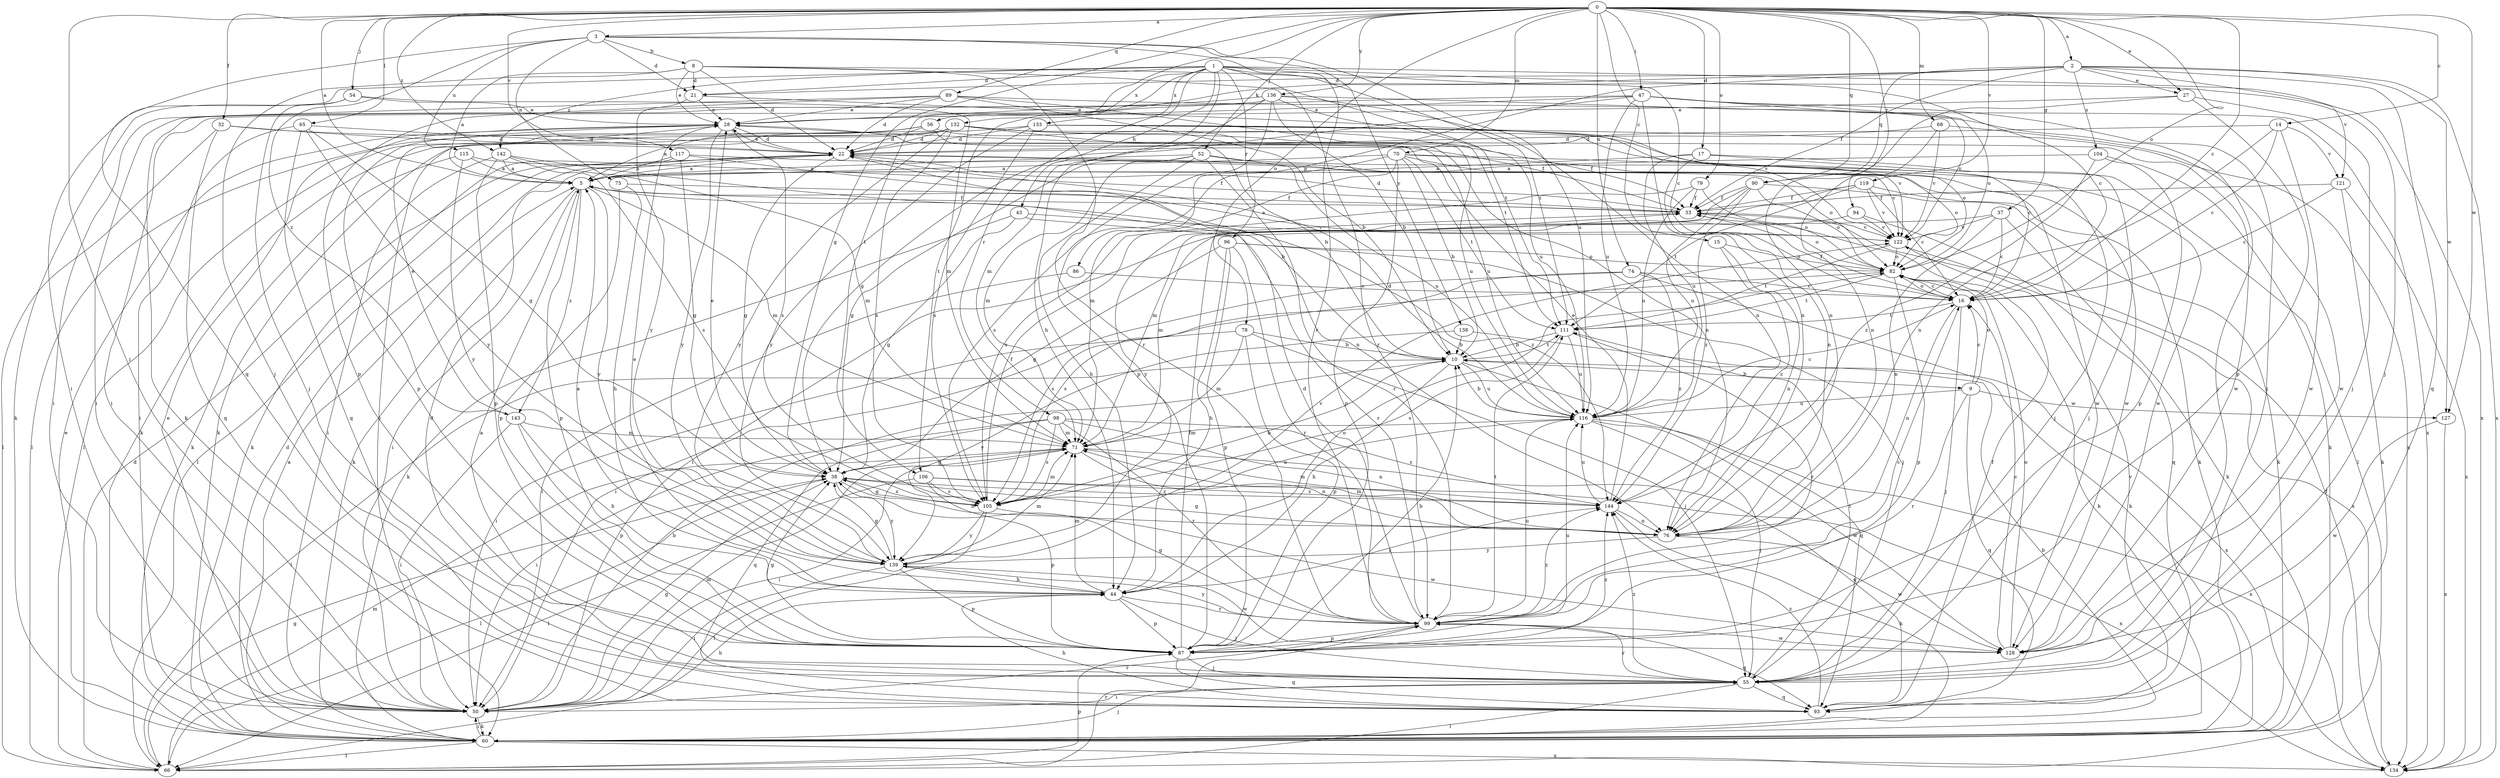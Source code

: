strict digraph  {
0;
1;
2;
3;
5;
8;
9;
10;
14;
15;
16;
17;
21;
22;
27;
28;
32;
33;
37;
38;
43;
44;
47;
50;
52;
54;
55;
56;
60;
65;
66;
68;
70;
71;
74;
75;
76;
78;
79;
82;
86;
87;
89;
90;
93;
94;
96;
98;
99;
104;
105;
106;
111;
115;
116;
117;
119;
121;
122;
127;
128;
132;
133;
134;
136;
138;
139;
142;
143;
144;
0 -> 2  [label=a];
0 -> 3  [label=a];
0 -> 5  [label=a];
0 -> 14  [label=c];
0 -> 15  [label=c];
0 -> 16  [label=c];
0 -> 17  [label=d];
0 -> 27  [label=e];
0 -> 32  [label=f];
0 -> 37  [label=g];
0 -> 38  [label=g];
0 -> 47  [label=i];
0 -> 50  [label=i];
0 -> 52  [label=j];
0 -> 54  [label=j];
0 -> 65  [label=l];
0 -> 68  [label=m];
0 -> 70  [label=m];
0 -> 74  [label=n];
0 -> 78  [label=o];
0 -> 79  [label=o];
0 -> 82  [label=o];
0 -> 89  [label=q];
0 -> 90  [label=q];
0 -> 94  [label=r];
0 -> 106  [label=t];
0 -> 117  [label=v];
0 -> 119  [label=v];
0 -> 127  [label=w];
0 -> 136  [label=y];
0 -> 142  [label=z];
1 -> 16  [label=c];
1 -> 21  [label=d];
1 -> 43  [label=h];
1 -> 44  [label=h];
1 -> 50  [label=i];
1 -> 55  [label=j];
1 -> 96  [label=r];
1 -> 98  [label=r];
1 -> 99  [label=r];
1 -> 106  [label=t];
1 -> 111  [label=t];
1 -> 132  [label=x];
1 -> 133  [label=x];
1 -> 134  [label=x];
1 -> 142  [label=z];
2 -> 21  [label=d];
2 -> 27  [label=e];
2 -> 33  [label=f];
2 -> 56  [label=k];
2 -> 86  [label=p];
2 -> 90  [label=q];
2 -> 93  [label=q];
2 -> 104  [label=s];
2 -> 121  [label=v];
2 -> 127  [label=w];
2 -> 134  [label=x];
3 -> 8  [label=b];
3 -> 21  [label=d];
3 -> 75  [label=n];
3 -> 93  [label=q];
3 -> 99  [label=r];
3 -> 115  [label=u];
3 -> 116  [label=u];
3 -> 138  [label=y];
3 -> 143  [label=z];
5 -> 33  [label=f];
5 -> 50  [label=i];
5 -> 60  [label=k];
5 -> 71  [label=m];
5 -> 87  [label=p];
5 -> 139  [label=y];
5 -> 143  [label=z];
5 -> 144  [label=z];
8 -> 5  [label=a];
8 -> 16  [label=c];
8 -> 21  [label=d];
8 -> 22  [label=d];
8 -> 28  [label=e];
8 -> 55  [label=j];
8 -> 99  [label=r];
8 -> 111  [label=t];
9 -> 16  [label=c];
9 -> 82  [label=o];
9 -> 93  [label=q];
9 -> 99  [label=r];
9 -> 116  [label=u];
9 -> 127  [label=w];
10 -> 9  [label=b];
10 -> 44  [label=h];
10 -> 66  [label=l];
10 -> 93  [label=q];
10 -> 111  [label=t];
10 -> 116  [label=u];
14 -> 16  [label=c];
14 -> 22  [label=d];
14 -> 76  [label=n];
14 -> 121  [label=v];
14 -> 128  [label=w];
15 -> 76  [label=n];
15 -> 82  [label=o];
15 -> 144  [label=z];
16 -> 33  [label=f];
16 -> 55  [label=j];
16 -> 76  [label=n];
16 -> 82  [label=o];
16 -> 111  [label=t];
17 -> 5  [label=a];
17 -> 55  [label=j];
17 -> 66  [label=l];
17 -> 76  [label=n];
17 -> 116  [label=u];
21 -> 28  [label=e];
21 -> 122  [label=v];
21 -> 139  [label=y];
22 -> 5  [label=a];
22 -> 28  [label=e];
22 -> 38  [label=g];
22 -> 66  [label=l];
22 -> 82  [label=o];
22 -> 128  [label=w];
27 -> 28  [label=e];
27 -> 55  [label=j];
27 -> 76  [label=n];
27 -> 87  [label=p];
28 -> 22  [label=d];
28 -> 87  [label=p];
28 -> 105  [label=s];
28 -> 128  [label=w];
28 -> 139  [label=y];
32 -> 22  [label=d];
32 -> 33  [label=f];
32 -> 66  [label=l];
32 -> 93  [label=q];
33 -> 22  [label=d];
33 -> 82  [label=o];
33 -> 122  [label=v];
37 -> 16  [label=c];
37 -> 50  [label=i];
37 -> 60  [label=k];
37 -> 76  [label=n];
37 -> 122  [label=v];
38 -> 28  [label=e];
38 -> 66  [label=l];
38 -> 76  [label=n];
38 -> 105  [label=s];
38 -> 139  [label=y];
38 -> 144  [label=z];
43 -> 38  [label=g];
43 -> 60  [label=k];
43 -> 99  [label=r];
43 -> 122  [label=v];
44 -> 5  [label=a];
44 -> 28  [label=e];
44 -> 55  [label=j];
44 -> 71  [label=m];
44 -> 82  [label=o];
44 -> 87  [label=p];
44 -> 99  [label=r];
44 -> 144  [label=z];
47 -> 28  [label=e];
47 -> 38  [label=g];
47 -> 50  [label=i];
47 -> 55  [label=j];
47 -> 76  [label=n];
47 -> 82  [label=o];
47 -> 116  [label=u];
47 -> 122  [label=v];
50 -> 10  [label=b];
50 -> 28  [label=e];
50 -> 38  [label=g];
50 -> 44  [label=h];
50 -> 60  [label=k];
50 -> 71  [label=m];
50 -> 99  [label=r];
52 -> 5  [label=a];
52 -> 38  [label=g];
52 -> 44  [label=h];
52 -> 71  [label=m];
52 -> 99  [label=r];
52 -> 116  [label=u];
52 -> 128  [label=w];
54 -> 28  [label=e];
54 -> 55  [label=j];
54 -> 60  [label=k];
54 -> 71  [label=m];
55 -> 5  [label=a];
55 -> 22  [label=d];
55 -> 50  [label=i];
55 -> 66  [label=l];
55 -> 93  [label=q];
55 -> 99  [label=r];
55 -> 111  [label=t];
55 -> 144  [label=z];
56 -> 5  [label=a];
56 -> 22  [label=d];
56 -> 66  [label=l];
56 -> 76  [label=n];
56 -> 116  [label=u];
60 -> 5  [label=a];
60 -> 10  [label=b];
60 -> 22  [label=d];
60 -> 28  [label=e];
60 -> 50  [label=i];
60 -> 55  [label=j];
60 -> 66  [label=l];
60 -> 134  [label=x];
65 -> 22  [label=d];
65 -> 38  [label=g];
65 -> 50  [label=i];
65 -> 93  [label=q];
65 -> 139  [label=y];
66 -> 22  [label=d];
66 -> 38  [label=g];
66 -> 71  [label=m];
66 -> 87  [label=p];
66 -> 99  [label=r];
68 -> 22  [label=d];
68 -> 76  [label=n];
68 -> 122  [label=v];
68 -> 128  [label=w];
70 -> 5  [label=a];
70 -> 10  [label=b];
70 -> 55  [label=j];
70 -> 71  [label=m];
70 -> 82  [label=o];
70 -> 87  [label=p];
70 -> 105  [label=s];
70 -> 111  [label=t];
70 -> 122  [label=v];
71 -> 38  [label=g];
71 -> 50  [label=i];
71 -> 76  [label=n];
71 -> 93  [label=q];
74 -> 16  [label=c];
74 -> 50  [label=i];
74 -> 60  [label=k];
74 -> 105  [label=s];
74 -> 144  [label=z];
75 -> 33  [label=f];
75 -> 44  [label=h];
75 -> 87  [label=p];
76 -> 38  [label=g];
76 -> 71  [label=m];
76 -> 128  [label=w];
76 -> 139  [label=y];
78 -> 10  [label=b];
78 -> 50  [label=i];
78 -> 55  [label=j];
78 -> 71  [label=m];
78 -> 87  [label=p];
79 -> 33  [label=f];
79 -> 82  [label=o];
79 -> 105  [label=s];
79 -> 116  [label=u];
82 -> 16  [label=c];
82 -> 60  [label=k];
82 -> 87  [label=p];
82 -> 105  [label=s];
82 -> 111  [label=t];
86 -> 16  [label=c];
86 -> 50  [label=i];
87 -> 10  [label=b];
87 -> 33  [label=f];
87 -> 38  [label=g];
87 -> 55  [label=j];
87 -> 93  [label=q];
87 -> 116  [label=u];
87 -> 144  [label=z];
89 -> 10  [label=b];
89 -> 22  [label=d];
89 -> 28  [label=e];
89 -> 50  [label=i];
89 -> 87  [label=p];
89 -> 111  [label=t];
89 -> 134  [label=x];
90 -> 33  [label=f];
90 -> 60  [label=k];
90 -> 82  [label=o];
90 -> 116  [label=u];
90 -> 139  [label=y];
90 -> 144  [label=z];
93 -> 33  [label=f];
93 -> 44  [label=h];
93 -> 122  [label=v];
93 -> 144  [label=z];
94 -> 71  [label=m];
94 -> 93  [label=q];
94 -> 122  [label=v];
96 -> 38  [label=g];
96 -> 44  [label=h];
96 -> 55  [label=j];
96 -> 82  [label=o];
96 -> 87  [label=p];
96 -> 99  [label=r];
98 -> 50  [label=i];
98 -> 71  [label=m];
98 -> 76  [label=n];
98 -> 93  [label=q];
98 -> 99  [label=r];
98 -> 105  [label=s];
98 -> 144  [label=z];
99 -> 16  [label=c];
99 -> 22  [label=d];
99 -> 38  [label=g];
99 -> 87  [label=p];
99 -> 93  [label=q];
99 -> 111  [label=t];
99 -> 116  [label=u];
99 -> 128  [label=w];
99 -> 139  [label=y];
99 -> 144  [label=z];
104 -> 5  [label=a];
104 -> 60  [label=k];
104 -> 87  [label=p];
104 -> 144  [label=z];
105 -> 10  [label=b];
105 -> 33  [label=f];
105 -> 38  [label=g];
105 -> 66  [label=l];
105 -> 71  [label=m];
105 -> 116  [label=u];
105 -> 128  [label=w];
105 -> 139  [label=y];
106 -> 66  [label=l];
106 -> 87  [label=p];
106 -> 105  [label=s];
106 -> 134  [label=x];
106 -> 144  [label=z];
111 -> 10  [label=b];
111 -> 99  [label=r];
111 -> 105  [label=s];
111 -> 116  [label=u];
115 -> 5  [label=a];
115 -> 33  [label=f];
115 -> 60  [label=k];
115 -> 139  [label=y];
116 -> 10  [label=b];
116 -> 16  [label=c];
116 -> 22  [label=d];
116 -> 55  [label=j];
116 -> 71  [label=m];
116 -> 128  [label=w];
116 -> 134  [label=x];
117 -> 5  [label=a];
117 -> 38  [label=g];
117 -> 60  [label=k];
117 -> 76  [label=n];
117 -> 128  [label=w];
119 -> 16  [label=c];
119 -> 33  [label=f];
119 -> 60  [label=k];
119 -> 71  [label=m];
119 -> 111  [label=t];
119 -> 122  [label=v];
121 -> 16  [label=c];
121 -> 33  [label=f];
121 -> 60  [label=k];
121 -> 134  [label=x];
122 -> 5  [label=a];
122 -> 82  [label=o];
122 -> 111  [label=t];
122 -> 134  [label=x];
127 -> 128  [label=w];
127 -> 134  [label=x];
128 -> 16  [label=c];
128 -> 82  [label=o];
132 -> 10  [label=b];
132 -> 22  [label=d];
132 -> 33  [label=f];
132 -> 50  [label=i];
132 -> 60  [label=k];
132 -> 66  [label=l];
132 -> 82  [label=o];
132 -> 105  [label=s];
132 -> 116  [label=u];
132 -> 139  [label=y];
133 -> 16  [label=c];
133 -> 22  [label=d];
133 -> 60  [label=k];
133 -> 105  [label=s];
133 -> 122  [label=v];
133 -> 134  [label=x];
133 -> 139  [label=y];
134 -> 33  [label=f];
136 -> 10  [label=b];
136 -> 28  [label=e];
136 -> 50  [label=i];
136 -> 55  [label=j];
136 -> 60  [label=k];
136 -> 71  [label=m];
136 -> 76  [label=n];
136 -> 87  [label=p];
136 -> 116  [label=u];
138 -> 10  [label=b];
138 -> 134  [label=x];
138 -> 139  [label=y];
139 -> 38  [label=g];
139 -> 44  [label=h];
139 -> 50  [label=i];
139 -> 71  [label=m];
139 -> 87  [label=p];
139 -> 122  [label=v];
139 -> 128  [label=w];
142 -> 5  [label=a];
142 -> 10  [label=b];
142 -> 50  [label=i];
142 -> 71  [label=m];
142 -> 87  [label=p];
142 -> 105  [label=s];
143 -> 28  [label=e];
143 -> 44  [label=h];
143 -> 50  [label=i];
143 -> 71  [label=m];
143 -> 87  [label=p];
144 -> 28  [label=e];
144 -> 60  [label=k];
144 -> 71  [label=m];
144 -> 76  [label=n];
144 -> 116  [label=u];
}

